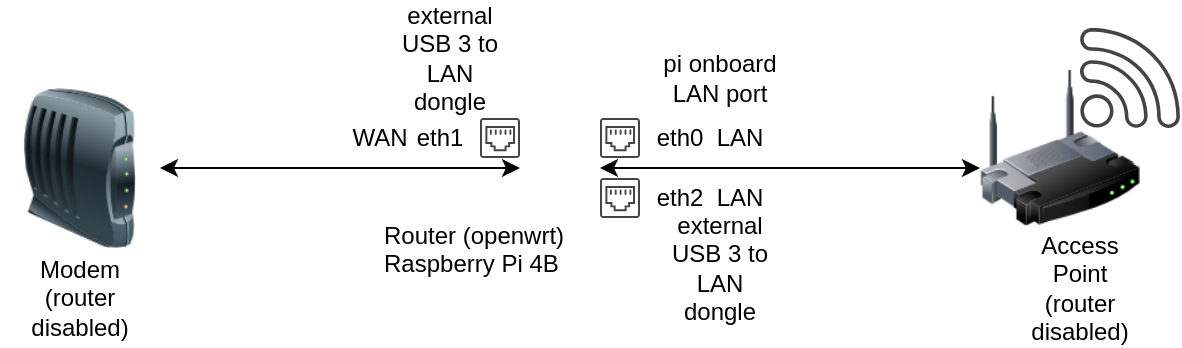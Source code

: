 <mxfile version="21.0.2" type="device"><diagram name="Page-1" id="EldhIoCnvmS2X6LWe9rA"><mxGraphModel dx="1306" dy="837" grid="1" gridSize="10" guides="1" tooltips="1" connect="1" arrows="1" fold="1" page="1" pageScale="1" pageWidth="850" pageHeight="1100" math="0" shadow="0"><root><mxCell id="0"/><mxCell id="1" parent="0"/><mxCell id="PxpAApCseYtSq1UY4rPy-1" value="" style="image;html=1;image=img/lib/clip_art/networking/Modem_128x128.png" parent="1" vertex="1"><mxGeometry x="80" y="160" width="80" height="80" as="geometry"/></mxCell><mxCell id="PxpAApCseYtSq1UY4rPy-2" value="" style="image;html=1;image=img/lib/clip_art/networking/Wireless_Router_128x128.png" parent="1" vertex="1"><mxGeometry x="570" y="150" width="80" height="80" as="geometry"/></mxCell><mxCell id="PxpAApCseYtSq1UY4rPy-5" value="" style="shape=image;html=1;verticalAlign=top;verticalLabelPosition=bottom;labelBackgroundColor=#ffffff;imageAspect=0;aspect=fixed;image=https://cdn1.iconfinder.com/data/icons/fruit-136/64/Fruit_iconfree_Filled_Outline_raspberry-healthy-organic-food-fruit_icon-128.png" parent="1" vertex="1"><mxGeometry x="340" y="180" width="40" height="40" as="geometry"/></mxCell><mxCell id="PxpAApCseYtSq1UY4rPy-8" value="" style="endArrow=classic;startArrow=classic;html=1;rounded=0;exitX=1;exitY=0.5;exitDx=0;exitDy=0;entryX=0;entryY=0.5;entryDx=0;entryDy=0;" parent="1" source="PxpAApCseYtSq1UY4rPy-1" target="PxpAApCseYtSq1UY4rPy-5" edge="1"><mxGeometry width="50" height="50" relative="1" as="geometry"><mxPoint x="180" y="200" as="sourcePoint"/><mxPoint x="330" y="210" as="targetPoint"/></mxGeometry></mxCell><mxCell id="PxpAApCseYtSq1UY4rPy-9" value="" style="endArrow=classic;startArrow=classic;html=1;rounded=0;exitX=1;exitY=0.5;exitDx=0;exitDy=0;entryX=0;entryY=0.625;entryDx=0;entryDy=0;entryPerimeter=0;" parent="1" source="PxpAApCseYtSq1UY4rPy-5" target="PxpAApCseYtSq1UY4rPy-2" edge="1"><mxGeometry width="50" height="50" relative="1" as="geometry"><mxPoint x="390" y="200" as="sourcePoint"/><mxPoint x="530" y="200" as="targetPoint"/></mxGeometry></mxCell><mxCell id="PxpAApCseYtSq1UY4rPy-15" value="&lt;div&gt;Modem (router disabled)&lt;/div&gt;" style="text;html=1;strokeColor=none;fillColor=none;align=center;verticalAlign=middle;whiteSpace=wrap;rounded=0;" parent="1" vertex="1"><mxGeometry x="90" y="250" width="60" height="30" as="geometry"/></mxCell><mxCell id="PxpAApCseYtSq1UY4rPy-16" value="Access Point (router disabled)" style="text;html=1;strokeColor=none;fillColor=none;align=center;verticalAlign=middle;whiteSpace=wrap;rounded=0;" parent="1" vertex="1"><mxGeometry x="600" y="250" width="40" height="20" as="geometry"/></mxCell><mxCell id="PxpAApCseYtSq1UY4rPy-17" value="&lt;div&gt;Router (openwrt)&lt;/div&gt;&lt;div&gt;Raspberry Pi 4B&lt;/div&gt;" style="text;whiteSpace=wrap;html=1;" parent="1" vertex="1"><mxGeometry x="270" y="220" width="100" height="20" as="geometry"/></mxCell><mxCell id="PxpAApCseYtSq1UY4rPy-27" value="" style="group" parent="1" vertex="1" connectable="0"><mxGeometry x="380" y="170" width="70" height="30" as="geometry"/></mxCell><mxCell id="PxpAApCseYtSq1UY4rPy-11" value="" style="sketch=0;pointerEvents=1;shadow=0;dashed=0;html=1;strokeColor=none;fillColor=#434445;aspect=fixed;labelPosition=center;verticalLabelPosition=bottom;verticalAlign=top;align=center;outlineConnect=0;shape=mxgraph.vvd.ethernet_port;" parent="PxpAApCseYtSq1UY4rPy-27" vertex="1"><mxGeometry y="5" width="20" height="20" as="geometry"/></mxCell><mxCell id="PxpAApCseYtSq1UY4rPy-12" value="eth0" style="text;html=1;strokeColor=none;fillColor=none;align=center;verticalAlign=middle;whiteSpace=wrap;rounded=0;" parent="PxpAApCseYtSq1UY4rPy-27" vertex="1"><mxGeometry x="10" width="60" height="30" as="geometry"/></mxCell><mxCell id="PxpAApCseYtSq1UY4rPy-29" value="" style="group" parent="1" vertex="1" connectable="0"><mxGeometry x="270" y="170" width="70" height="30" as="geometry"/></mxCell><mxCell id="PxpAApCseYtSq1UY4rPy-10" value="" style="sketch=0;pointerEvents=1;shadow=0;dashed=0;html=1;strokeColor=none;fillColor=#434445;aspect=fixed;labelPosition=center;verticalLabelPosition=bottom;verticalAlign=top;align=center;outlineConnect=0;shape=mxgraph.vvd.ethernet_port;" parent="PxpAApCseYtSq1UY4rPy-29" vertex="1"><mxGeometry x="50" y="5" width="20" height="20" as="geometry"/></mxCell><mxCell id="PxpAApCseYtSq1UY4rPy-13" value="eth1" style="text;html=1;strokeColor=none;fillColor=none;align=center;verticalAlign=middle;whiteSpace=wrap;rounded=0;" parent="PxpAApCseYtSq1UY4rPy-29" vertex="1"><mxGeometry width="60" height="30" as="geometry"/></mxCell><mxCell id="PxpAApCseYtSq1UY4rPy-30" value="WAN" style="text;html=1;strokeColor=none;fillColor=none;align=center;verticalAlign=middle;whiteSpace=wrap;rounded=0;" parent="1" vertex="1"><mxGeometry x="240" y="170" width="60" height="30" as="geometry"/></mxCell><mxCell id="PxpAApCseYtSq1UY4rPy-31" value="LAN" style="text;html=1;strokeColor=none;fillColor=none;align=center;verticalAlign=middle;whiteSpace=wrap;rounded=0;" parent="1" vertex="1"><mxGeometry x="420" y="170" width="60" height="30" as="geometry"/></mxCell><mxCell id="PxpAApCseYtSq1UY4rPy-32" value="" style="sketch=0;pointerEvents=1;shadow=0;dashed=0;html=1;strokeColor=none;fillColor=#434445;aspect=fixed;labelPosition=center;verticalLabelPosition=bottom;verticalAlign=top;align=center;outlineConnect=0;shape=mxgraph.vvd.wi_fi;" parent="1" vertex="1"><mxGeometry x="620" y="130" width="50" height="50" as="geometry"/></mxCell><mxCell id="PxpAApCseYtSq1UY4rPy-33" value="&lt;div&gt;external USB 3 to LAN dongle&lt;/div&gt;" style="text;html=1;strokeColor=none;fillColor=none;align=center;verticalAlign=middle;whiteSpace=wrap;rounded=0;" parent="1" vertex="1"><mxGeometry x="275" y="130" width="60" height="30" as="geometry"/></mxCell><mxCell id="PxpAApCseYtSq1UY4rPy-36" value="pi onboard LAN port" style="text;html=1;strokeColor=none;fillColor=none;align=center;verticalAlign=middle;whiteSpace=wrap;rounded=0;" parent="1" vertex="1"><mxGeometry x="410" y="140" width="60" height="30" as="geometry"/></mxCell><mxCell id="xIIYVnJPuSh0PwGSnz5O-2" value="" style="group" vertex="1" connectable="0" parent="1"><mxGeometry x="380" y="200" width="70" height="30" as="geometry"/></mxCell><mxCell id="xIIYVnJPuSh0PwGSnz5O-3" value="" style="sketch=0;pointerEvents=1;shadow=0;dashed=0;html=1;strokeColor=none;fillColor=#434445;aspect=fixed;labelPosition=center;verticalLabelPosition=bottom;verticalAlign=top;align=center;outlineConnect=0;shape=mxgraph.vvd.ethernet_port;" vertex="1" parent="xIIYVnJPuSh0PwGSnz5O-2"><mxGeometry y="5" width="20" height="20" as="geometry"/></mxCell><mxCell id="xIIYVnJPuSh0PwGSnz5O-4" value="eth2" style="text;html=1;strokeColor=none;fillColor=none;align=center;verticalAlign=middle;whiteSpace=wrap;rounded=0;" vertex="1" parent="xIIYVnJPuSh0PwGSnz5O-2"><mxGeometry x="10" width="60" height="30" as="geometry"/></mxCell><mxCell id="xIIYVnJPuSh0PwGSnz5O-5" value="LAN" style="text;html=1;strokeColor=none;fillColor=none;align=center;verticalAlign=middle;whiteSpace=wrap;rounded=0;" vertex="1" parent="1"><mxGeometry x="420" y="200" width="60" height="30" as="geometry"/></mxCell><mxCell id="xIIYVnJPuSh0PwGSnz5O-6" value="&lt;div&gt;external&lt;/div&gt;&lt;div&gt;USB 3 to &lt;br&gt;&lt;/div&gt;&lt;div&gt;LAN&lt;/div&gt;&lt;div&gt;dongle&lt;br&gt;&lt;/div&gt;" style="text;html=1;strokeColor=none;fillColor=none;align=center;verticalAlign=middle;whiteSpace=wrap;rounded=0;" vertex="1" parent="1"><mxGeometry x="410" y="235" width="60" height="30" as="geometry"/></mxCell></root></mxGraphModel></diagram></mxfile>